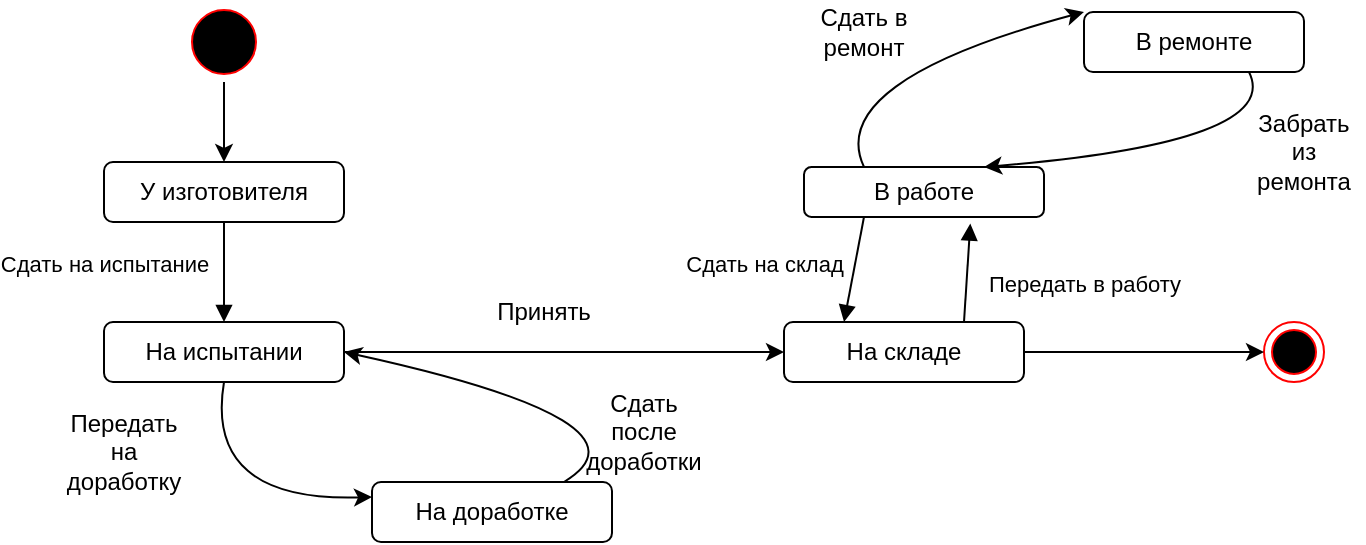 <mxfile version="22.1.0" type="device">
  <diagram name="Страница — 1" id="WD-JygiDlQyFiXuDAx4D">
    <mxGraphModel dx="1002" dy="567" grid="1" gridSize="10" guides="1" tooltips="1" connect="1" arrows="1" fold="1" page="1" pageScale="1" pageWidth="827" pageHeight="1169" math="0" shadow="0">
      <root>
        <mxCell id="0" />
        <mxCell id="1" parent="0" />
        <mxCell id="RlF8WSiTaKu5xCyiu7OT-1" value="" style="ellipse;html=1;shape=startState;fillColor=#000000;strokeColor=#ff0000;" vertex="1" parent="1">
          <mxGeometry x="200" y="80" width="40" height="40" as="geometry" />
        </mxCell>
        <mxCell id="RlF8WSiTaKu5xCyiu7OT-3" value="У изготовителя" style="rounded=1;whiteSpace=wrap;html=1;" vertex="1" parent="1">
          <mxGeometry x="160" y="160" width="120" height="30" as="geometry" />
        </mxCell>
        <mxCell id="RlF8WSiTaKu5xCyiu7OT-5" value="" style="endArrow=classic;html=1;rounded=0;exitX=0.5;exitY=1;exitDx=0;exitDy=0;entryX=0.5;entryY=0;entryDx=0;entryDy=0;" edge="1" parent="1" source="RlF8WSiTaKu5xCyiu7OT-1" target="RlF8WSiTaKu5xCyiu7OT-3">
          <mxGeometry width="50" height="50" relative="1" as="geometry">
            <mxPoint x="390" y="320" as="sourcePoint" />
            <mxPoint x="440" y="270" as="targetPoint" />
          </mxGeometry>
        </mxCell>
        <mxCell id="RlF8WSiTaKu5xCyiu7OT-6" value="На испытании" style="rounded=1;whiteSpace=wrap;html=1;" vertex="1" parent="1">
          <mxGeometry x="160" y="240" width="120" height="30" as="geometry" />
        </mxCell>
        <mxCell id="RlF8WSiTaKu5xCyiu7OT-7" value="Сдать на испытание" style="html=1;verticalAlign=bottom;endArrow=block;curved=0;rounded=0;exitX=0.5;exitY=1;exitDx=0;exitDy=0;" edge="1" parent="1" source="RlF8WSiTaKu5xCyiu7OT-3" target="RlF8WSiTaKu5xCyiu7OT-6">
          <mxGeometry x="0.2" y="-60" width="80" relative="1" as="geometry">
            <mxPoint x="370" y="290" as="sourcePoint" />
            <mxPoint x="450" y="290" as="targetPoint" />
            <mxPoint as="offset" />
          </mxGeometry>
        </mxCell>
        <mxCell id="RlF8WSiTaKu5xCyiu7OT-8" value="На доработке" style="rounded=1;whiteSpace=wrap;html=1;" vertex="1" parent="1">
          <mxGeometry x="294" y="320" width="120" height="30" as="geometry" />
        </mxCell>
        <mxCell id="RlF8WSiTaKu5xCyiu7OT-9" value="" style="curved=1;endArrow=classic;html=1;rounded=0;exitX=0.5;exitY=1;exitDx=0;exitDy=0;entryX=0;entryY=0.25;entryDx=0;entryDy=0;" edge="1" parent="1" source="RlF8WSiTaKu5xCyiu7OT-6" target="RlF8WSiTaKu5xCyiu7OT-8">
          <mxGeometry width="50" height="50" relative="1" as="geometry">
            <mxPoint x="390" y="320" as="sourcePoint" />
            <mxPoint x="440" y="270" as="targetPoint" />
            <Array as="points">
              <mxPoint x="210" y="330" />
            </Array>
          </mxGeometry>
        </mxCell>
        <mxCell id="RlF8WSiTaKu5xCyiu7OT-10" value="Передать на доработку" style="text;html=1;strokeColor=none;fillColor=none;align=center;verticalAlign=middle;whiteSpace=wrap;rounded=0;" vertex="1" parent="1">
          <mxGeometry x="140" y="290" width="60" height="30" as="geometry" />
        </mxCell>
        <mxCell id="RlF8WSiTaKu5xCyiu7OT-12" value="" style="curved=1;endArrow=classic;html=1;rounded=0;entryX=1;entryY=0.5;entryDx=0;entryDy=0;" edge="1" parent="1" target="RlF8WSiTaKu5xCyiu7OT-6">
          <mxGeometry width="50" height="50" relative="1" as="geometry">
            <mxPoint x="390" y="320" as="sourcePoint" />
            <mxPoint x="440" y="270" as="targetPoint" />
            <Array as="points">
              <mxPoint x="440" y="290" />
            </Array>
          </mxGeometry>
        </mxCell>
        <mxCell id="RlF8WSiTaKu5xCyiu7OT-13" value="Сдать после доработки" style="text;html=1;strokeColor=none;fillColor=none;align=center;verticalAlign=middle;whiteSpace=wrap;rounded=0;" vertex="1" parent="1">
          <mxGeometry x="400" y="280" width="60" height="30" as="geometry" />
        </mxCell>
        <mxCell id="RlF8WSiTaKu5xCyiu7OT-16" value="На складе" style="rounded=1;whiteSpace=wrap;html=1;" vertex="1" parent="1">
          <mxGeometry x="500" y="240" width="120" height="30" as="geometry" />
        </mxCell>
        <mxCell id="RlF8WSiTaKu5xCyiu7OT-18" value="" style="endArrow=classic;html=1;rounded=0;entryX=0;entryY=0.5;entryDx=0;entryDy=0;exitX=1;exitY=0.5;exitDx=0;exitDy=0;" edge="1" parent="1" source="RlF8WSiTaKu5xCyiu7OT-6" target="RlF8WSiTaKu5xCyiu7OT-16">
          <mxGeometry width="50" height="50" relative="1" as="geometry">
            <mxPoint x="390" y="320" as="sourcePoint" />
            <mxPoint x="440" y="270" as="targetPoint" />
          </mxGeometry>
        </mxCell>
        <mxCell id="RlF8WSiTaKu5xCyiu7OT-20" value="Принять" style="text;html=1;strokeColor=none;fillColor=none;align=center;verticalAlign=middle;whiteSpace=wrap;rounded=0;" vertex="1" parent="1">
          <mxGeometry x="350" y="220" width="60" height="30" as="geometry" />
        </mxCell>
        <mxCell id="RlF8WSiTaKu5xCyiu7OT-21" value="В работе" style="rounded=1;whiteSpace=wrap;html=1;" vertex="1" parent="1">
          <mxGeometry x="510" y="162.5" width="120" height="25" as="geometry" />
        </mxCell>
        <mxCell id="RlF8WSiTaKu5xCyiu7OT-22" value="В ремонте" style="rounded=1;whiteSpace=wrap;html=1;" vertex="1" parent="1">
          <mxGeometry x="650" y="85" width="110" height="30" as="geometry" />
        </mxCell>
        <mxCell id="RlF8WSiTaKu5xCyiu7OT-23" value="Передать в работу" style="html=1;verticalAlign=bottom;endArrow=block;curved=0;rounded=0;exitX=0.75;exitY=0;exitDx=0;exitDy=0;entryX=0.693;entryY=1.132;entryDx=0;entryDy=0;entryPerimeter=0;" edge="1" parent="1" source="RlF8WSiTaKu5xCyiu7OT-16" target="RlF8WSiTaKu5xCyiu7OT-21">
          <mxGeometry x="-0.439" y="-59" width="80" relative="1" as="geometry">
            <mxPoint x="560" y="420" as="sourcePoint" />
            <mxPoint x="640" y="420" as="targetPoint" />
            <mxPoint as="offset" />
          </mxGeometry>
        </mxCell>
        <mxCell id="RlF8WSiTaKu5xCyiu7OT-25" value="Сдать на склад" style="html=1;verticalAlign=bottom;endArrow=block;curved=0;rounded=0;exitX=0.25;exitY=1;exitDx=0;exitDy=0;entryX=0.25;entryY=0;entryDx=0;entryDy=0;" edge="1" parent="1" source="RlF8WSiTaKu5xCyiu7OT-21" target="RlF8WSiTaKu5xCyiu7OT-16">
          <mxGeometry x="0.545" y="-43" width="80" relative="1" as="geometry">
            <mxPoint x="590" y="420" as="sourcePoint" />
            <mxPoint x="670" y="420" as="targetPoint" />
            <mxPoint as="offset" />
          </mxGeometry>
        </mxCell>
        <mxCell id="RlF8WSiTaKu5xCyiu7OT-26" value="" style="curved=1;endArrow=classic;html=1;rounded=0;exitX=0.25;exitY=0;exitDx=0;exitDy=0;entryX=0;entryY=0;entryDx=0;entryDy=0;" edge="1" parent="1" source="RlF8WSiTaKu5xCyiu7OT-21" target="RlF8WSiTaKu5xCyiu7OT-22">
          <mxGeometry width="50" height="50" relative="1" as="geometry">
            <mxPoint x="730" y="360" as="sourcePoint" />
            <mxPoint x="780" y="310" as="targetPoint" />
            <Array as="points">
              <mxPoint x="520" y="120" />
            </Array>
          </mxGeometry>
        </mxCell>
        <mxCell id="RlF8WSiTaKu5xCyiu7OT-27" value="Сдать в ремонт" style="text;html=1;strokeColor=none;fillColor=none;align=center;verticalAlign=middle;whiteSpace=wrap;rounded=0;" vertex="1" parent="1">
          <mxGeometry x="510" y="80" width="60" height="30" as="geometry" />
        </mxCell>
        <mxCell id="RlF8WSiTaKu5xCyiu7OT-30" value="" style="curved=1;endArrow=classic;html=1;rounded=0;exitX=0.75;exitY=1;exitDx=0;exitDy=0;entryX=0.75;entryY=0;entryDx=0;entryDy=0;" edge="1" parent="1" source="RlF8WSiTaKu5xCyiu7OT-22" target="RlF8WSiTaKu5xCyiu7OT-21">
          <mxGeometry width="50" height="50" relative="1" as="geometry">
            <mxPoint x="600" y="490" as="sourcePoint" />
            <mxPoint x="650" y="440" as="targetPoint" />
            <Array as="points">
              <mxPoint x="750" y="150" />
            </Array>
          </mxGeometry>
        </mxCell>
        <mxCell id="RlF8WSiTaKu5xCyiu7OT-32" value="Забрать из ремонта" style="text;html=1;strokeColor=none;fillColor=none;align=center;verticalAlign=middle;whiteSpace=wrap;rounded=0;" vertex="1" parent="1">
          <mxGeometry x="730" y="140" width="60" height="30" as="geometry" />
        </mxCell>
        <mxCell id="RlF8WSiTaKu5xCyiu7OT-33" value="" style="ellipse;html=1;shape=endState;fillColor=#000000;strokeColor=#ff0000;" vertex="1" parent="1">
          <mxGeometry x="740" y="240" width="30" height="30" as="geometry" />
        </mxCell>
        <mxCell id="RlF8WSiTaKu5xCyiu7OT-34" value="" style="endArrow=classic;html=1;rounded=0;exitX=1;exitY=0.5;exitDx=0;exitDy=0;entryX=0;entryY=0.5;entryDx=0;entryDy=0;" edge="1" parent="1" source="RlF8WSiTaKu5xCyiu7OT-16" target="RlF8WSiTaKu5xCyiu7OT-33">
          <mxGeometry width="50" height="50" relative="1" as="geometry">
            <mxPoint x="610" y="460" as="sourcePoint" />
            <mxPoint x="660" y="410" as="targetPoint" />
          </mxGeometry>
        </mxCell>
      </root>
    </mxGraphModel>
  </diagram>
</mxfile>

